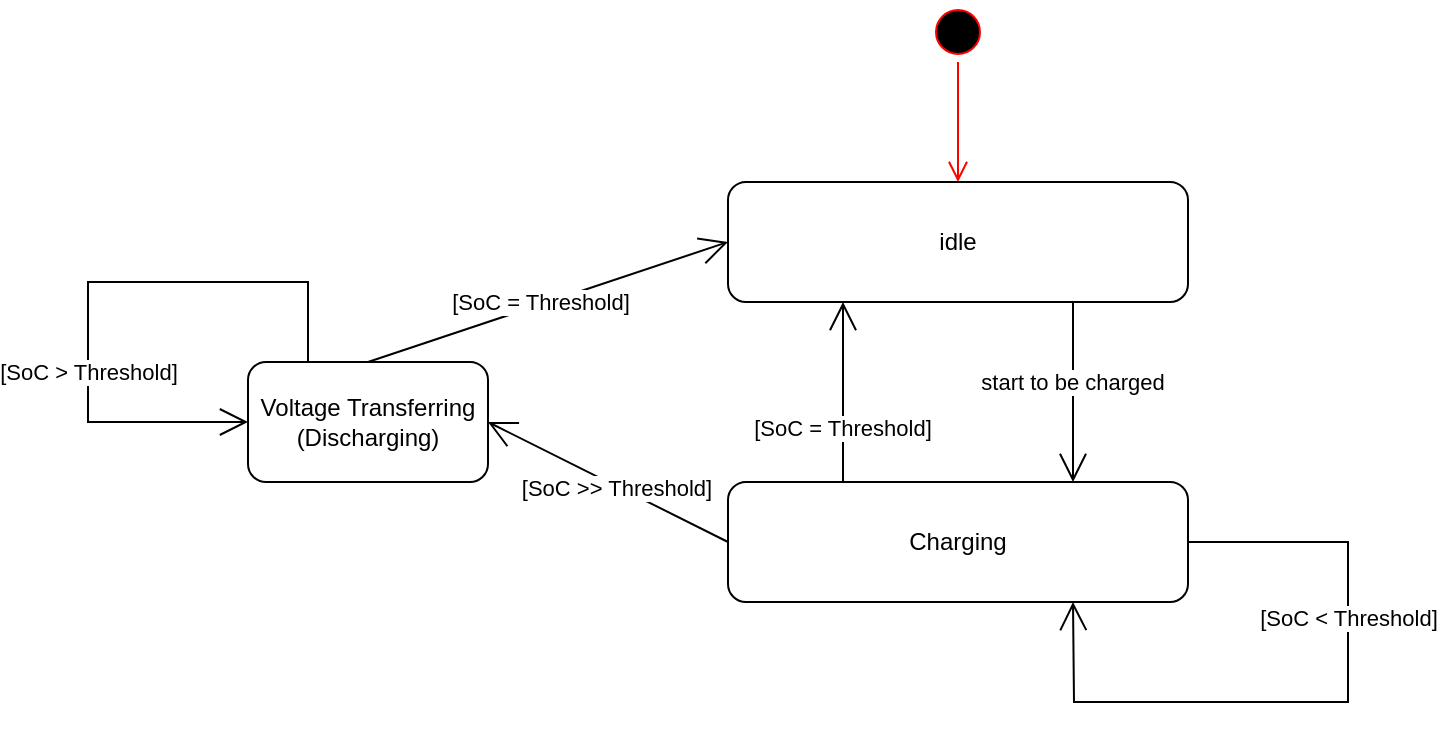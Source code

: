 <mxfile version="24.8.4">
  <diagram name="Page-1" id="XDpbUo_EvY80KXilYPcf">
    <mxGraphModel dx="941" dy="552" grid="1" gridSize="10" guides="1" tooltips="1" connect="1" arrows="1" fold="1" page="1" pageScale="1" pageWidth="850" pageHeight="1100" math="0" shadow="0">
      <root>
        <mxCell id="0" />
        <mxCell id="1" parent="0" />
        <mxCell id="znZH4x7FaXs8s9Ixyztz-1" value="" style="ellipse;html=1;shape=startState;fillColor=#000000;strokeColor=#ff0000;" parent="1" vertex="1">
          <mxGeometry x="530" y="270" width="30" height="30" as="geometry" />
        </mxCell>
        <mxCell id="znZH4x7FaXs8s9Ixyztz-2" value="" style="edgeStyle=orthogonalEdgeStyle;html=1;verticalAlign=bottom;endArrow=open;endSize=8;strokeColor=#ff0000;rounded=0;entryX=0.5;entryY=0;entryDx=0;entryDy=0;" parent="1" source="znZH4x7FaXs8s9Ixyztz-1" target="znZH4x7FaXs8s9Ixyztz-3" edge="1">
          <mxGeometry relative="1" as="geometry">
            <mxPoint x="545" y="360" as="targetPoint" />
          </mxGeometry>
        </mxCell>
        <mxCell id="znZH4x7FaXs8s9Ixyztz-3" value="idle" style="rounded=1;whiteSpace=wrap;html=1;" parent="1" vertex="1">
          <mxGeometry x="430" y="360" width="230" height="60" as="geometry" />
        </mxCell>
        <mxCell id="znZH4x7FaXs8s9Ixyztz-4" value="Charging" style="rounded=1;whiteSpace=wrap;html=1;" parent="1" vertex="1">
          <mxGeometry x="430" y="510" width="230" height="60" as="geometry" />
        </mxCell>
        <mxCell id="znZH4x7FaXs8s9Ixyztz-5" value="" style="endArrow=open;endFill=1;endSize=12;html=1;rounded=0;entryX=0.75;entryY=0;entryDx=0;entryDy=0;exitX=0.75;exitY=1;exitDx=0;exitDy=0;" parent="1" source="znZH4x7FaXs8s9Ixyztz-3" target="znZH4x7FaXs8s9Ixyztz-4" edge="1">
          <mxGeometry width="160" relative="1" as="geometry">
            <mxPoint x="440" y="410" as="sourcePoint" />
            <mxPoint x="600" y="410" as="targetPoint" />
          </mxGeometry>
        </mxCell>
        <mxCell id="znZH4x7FaXs8s9Ixyztz-6" value="start to be charged" style="edgeLabel;html=1;align=center;verticalAlign=middle;resizable=0;points=[];" parent="znZH4x7FaXs8s9Ixyztz-5" vertex="1" connectable="0">
          <mxGeometry x="-0.116" y="-1" relative="1" as="geometry">
            <mxPoint as="offset" />
          </mxGeometry>
        </mxCell>
        <mxCell id="znZH4x7FaXs8s9Ixyztz-7" value="" style="endArrow=open;endFill=1;endSize=12;html=1;rounded=0;entryX=0.25;entryY=1;entryDx=0;entryDy=0;exitX=0.25;exitY=0;exitDx=0;exitDy=0;" parent="1" source="znZH4x7FaXs8s9Ixyztz-4" target="znZH4x7FaXs8s9Ixyztz-3" edge="1">
          <mxGeometry width="160" relative="1" as="geometry">
            <mxPoint x="550" y="490" as="sourcePoint" />
            <mxPoint x="710" y="490" as="targetPoint" />
          </mxGeometry>
        </mxCell>
        <mxCell id="znZH4x7FaXs8s9Ixyztz-8" value="[SoC = Threshold]" style="edgeLabel;html=1;align=center;verticalAlign=middle;resizable=0;points=[];" parent="znZH4x7FaXs8s9Ixyztz-7" vertex="1" connectable="0">
          <mxGeometry x="-0.403" y="1" relative="1" as="geometry">
            <mxPoint as="offset" />
          </mxGeometry>
        </mxCell>
        <mxCell id="znZH4x7FaXs8s9Ixyztz-9" value="Voltage Transferring (Discharging)" style="rounded=1;whiteSpace=wrap;html=1;" parent="1" vertex="1">
          <mxGeometry x="190" y="450" width="120" height="60" as="geometry" />
        </mxCell>
        <mxCell id="znZH4x7FaXs8s9Ixyztz-10" value="" style="endArrow=open;endFill=1;endSize=12;html=1;rounded=0;entryX=1;entryY=0.5;entryDx=0;entryDy=0;exitX=0;exitY=0.5;exitDx=0;exitDy=0;" parent="1" source="znZH4x7FaXs8s9Ixyztz-4" target="znZH4x7FaXs8s9Ixyztz-9" edge="1">
          <mxGeometry width="160" relative="1" as="geometry">
            <mxPoint x="450" y="510" as="sourcePoint" />
            <mxPoint x="610" y="510" as="targetPoint" />
          </mxGeometry>
        </mxCell>
        <mxCell id="znZH4x7FaXs8s9Ixyztz-11" value="[SoC &amp;gt;&amp;gt; Threshold]" style="edgeLabel;html=1;align=center;verticalAlign=middle;resizable=0;points=[];" parent="znZH4x7FaXs8s9Ixyztz-10" vertex="1" connectable="0">
          <mxGeometry x="-0.074" y="1" relative="1" as="geometry">
            <mxPoint as="offset" />
          </mxGeometry>
        </mxCell>
        <mxCell id="znZH4x7FaXs8s9Ixyztz-12" value="" style="endArrow=open;endFill=1;endSize=12;html=1;rounded=0;exitX=0.5;exitY=0;exitDx=0;exitDy=0;entryX=0;entryY=0.5;entryDx=0;entryDy=0;" parent="1" source="znZH4x7FaXs8s9Ixyztz-9" target="znZH4x7FaXs8s9Ixyztz-3" edge="1">
          <mxGeometry width="160" relative="1" as="geometry">
            <mxPoint x="450" y="450" as="sourcePoint" />
            <mxPoint x="610" y="450" as="targetPoint" />
          </mxGeometry>
        </mxCell>
        <mxCell id="znZH4x7FaXs8s9Ixyztz-13" value="[SoC&amp;nbsp;= Threshold]" style="edgeLabel;html=1;align=center;verticalAlign=middle;resizable=0;points=[];" parent="znZH4x7FaXs8s9Ixyztz-12" vertex="1" connectable="0">
          <mxGeometry x="-0.04" y="2" relative="1" as="geometry">
            <mxPoint as="offset" />
          </mxGeometry>
        </mxCell>
        <mxCell id="znZH4x7FaXs8s9Ixyztz-14" value="" style="endArrow=open;endFill=1;endSize=12;html=1;rounded=0;entryX=0;entryY=0.5;entryDx=0;entryDy=0;exitX=0.25;exitY=0;exitDx=0;exitDy=0;" parent="1" source="znZH4x7FaXs8s9Ixyztz-9" target="znZH4x7FaXs8s9Ixyztz-9" edge="1">
          <mxGeometry width="160" relative="1" as="geometry">
            <mxPoint x="150" y="420" as="sourcePoint" />
            <mxPoint x="120" y="440.0" as="targetPoint" />
            <Array as="points">
              <mxPoint x="220" y="410" />
              <mxPoint x="110" y="410" />
              <mxPoint x="110" y="480" />
            </Array>
          </mxGeometry>
        </mxCell>
        <mxCell id="znZH4x7FaXs8s9Ixyztz-15" value="[SoC &amp;gt; Threshold]" style="edgeLabel;html=1;align=center;verticalAlign=middle;resizable=0;points=[];" parent="znZH4x7FaXs8s9Ixyztz-14" vertex="1" connectable="0">
          <mxGeometry x="0.3" relative="1" as="geometry">
            <mxPoint as="offset" />
          </mxGeometry>
        </mxCell>
        <mxCell id="oVdf9bgHtPfTwfZrZOj--2" value="" style="endArrow=open;endFill=1;endSize=12;html=1;rounded=0;exitX=1;exitY=0.5;exitDx=0;exitDy=0;entryX=0.75;entryY=1;entryDx=0;entryDy=0;" edge="1" parent="1" source="znZH4x7FaXs8s9Ixyztz-4" target="znZH4x7FaXs8s9Ixyztz-4">
          <mxGeometry width="160" relative="1" as="geometry">
            <mxPoint x="340" y="390" as="sourcePoint" />
            <mxPoint x="620" y="610" as="targetPoint" />
            <Array as="points">
              <mxPoint x="740" y="540" />
              <mxPoint x="740" y="620" />
              <mxPoint x="603" y="620" />
            </Array>
          </mxGeometry>
        </mxCell>
        <mxCell id="oVdf9bgHtPfTwfZrZOj--3" value="[SoC &amp;lt; Threshold]" style="edgeLabel;html=1;align=center;verticalAlign=middle;resizable=0;points=[];" vertex="1" connectable="0" parent="oVdf9bgHtPfTwfZrZOj--2">
          <mxGeometry x="-0.322" relative="1" as="geometry">
            <mxPoint as="offset" />
          </mxGeometry>
        </mxCell>
      </root>
    </mxGraphModel>
  </diagram>
</mxfile>
